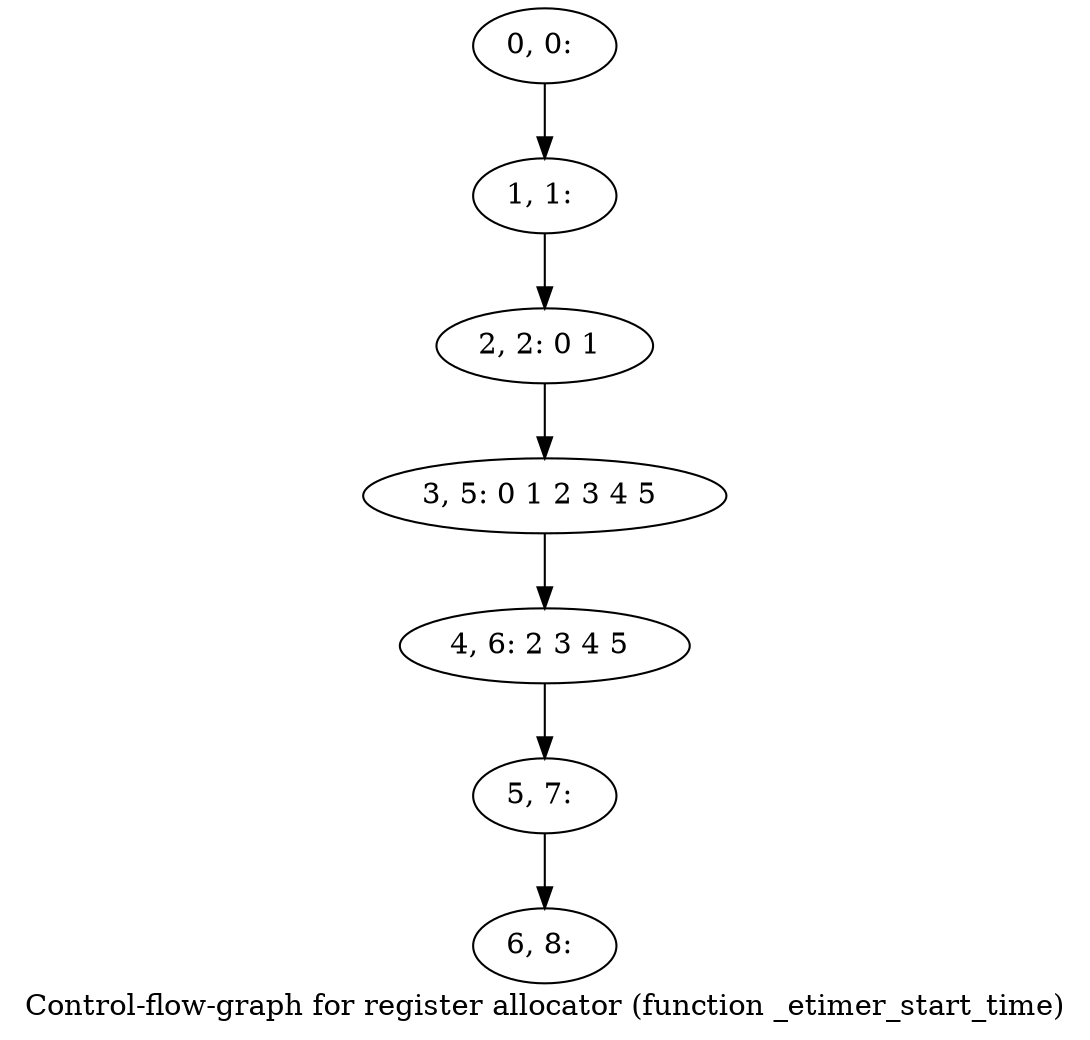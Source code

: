digraph G {
graph [label="Control-flow-graph for register allocator (function _etimer_start_time)"]
0[label="0, 0: "];
1[label="1, 1: "];
2[label="2, 2: 0 1 "];
3[label="3, 5: 0 1 2 3 4 5 "];
4[label="4, 6: 2 3 4 5 "];
5[label="5, 7: "];
6[label="6, 8: "];
0->1 ;
1->2 ;
2->3 ;
3->4 ;
4->5 ;
5->6 ;
}
